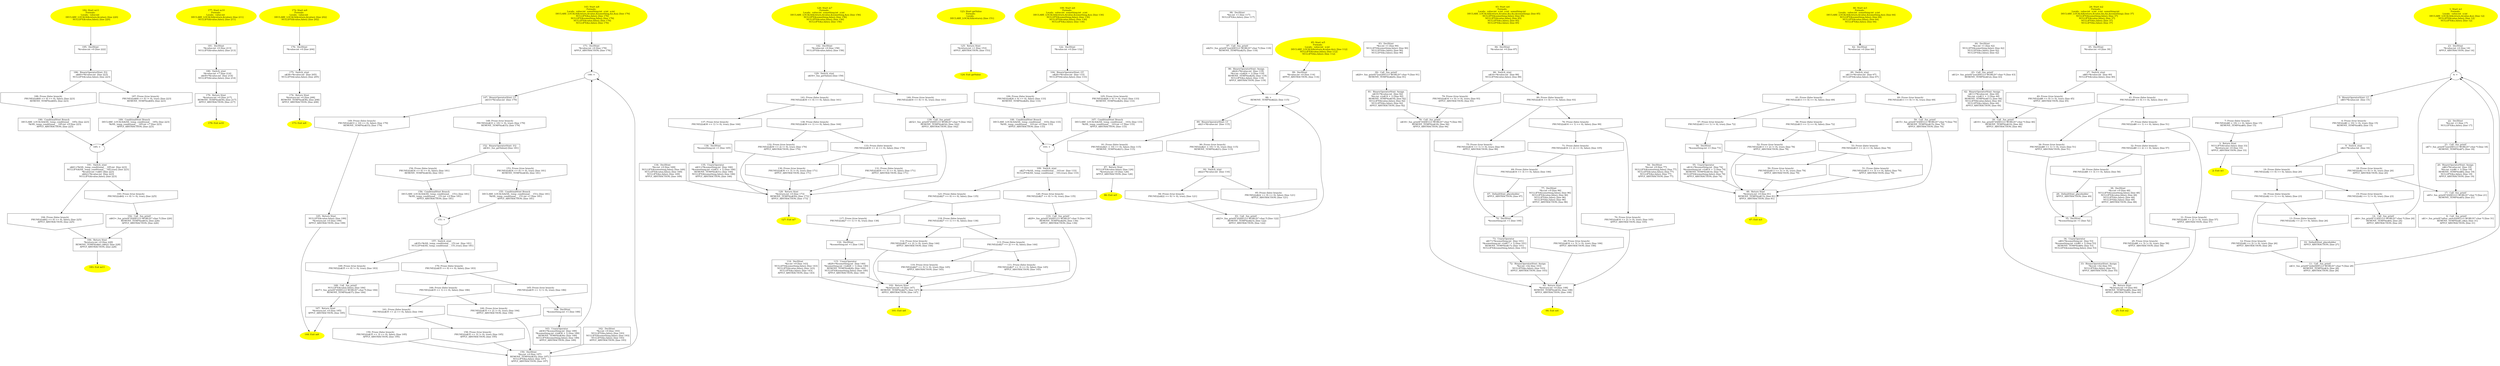 digraph iCFG {
195 [label="195:  DeclStmt \n   *&value:int =0 [line 222]\n " shape="box"]
	

	 195 -> 186 ;
194 [label="194: Prune (false branch) \n   PRUNE(((n$42 == 0) == 0), false); [line 225]\n  APPLY_ABSTRACTION; [line 225]\n " shape="invhouse"]
	

	 194 -> 184 ;
193 [label="193: Prune (true branch) \n   PRUNE(((n$42 == 0) != 0), true); [line 225]\n " shape="invhouse"]
	

	 193 -> 192 ;
192 [label="192:  Call _fun_printf \n   n$43=_fun_printf(\"(0)HELLO WORLD!\":char *) [line 226]\n  REMOVE_TEMPS(n$43); [line 226]\n  APPLY_ABSTRACTION; [line 226]\n " shape="box"]
	

	 192 -> 184 ;
191 [label="191:  Switch_stmt \n   n$41=*&SIL_temp_conditional___185:int  [line 223]\n  NULLIFY(&SIL_temp_conditional___185,true); [line 223]\n  *&value:int =n$41 [line 223]\n  n$42=*&value:int  [line 223]\n  NULLIFY(&value,false); [line 223]\n " shape="box"]
	

	 191 -> 193 ;
	 191 -> 194 ;
190 [label="190:  ConditinalStmt Branch \n   DECLARE_LOCALS(&SIL_temp_conditional___185); [line 223]\n  *&SIL_temp_conditional___185:int =9 [line 223]\n  APPLY_ABSTRACTION; [line 223]\n " shape="box"]
	

	 190 -> 185 ;
189 [label="189:  ConditinalStmt Branch \n   DECLARE_LOCALS(&SIL_temp_conditional___185); [line 223]\n  *&SIL_temp_conditional___185:int =7 [line 223]\n  APPLY_ABSTRACTION; [line 223]\n " shape="box"]
	

	 189 -> 185 ;
188 [label="188: Prune (false branch) \n   PRUNE(((n$40 == 0) == 0), false); [line 223]\n  REMOVE_TEMPS(n$40); [line 223]\n " shape="invhouse"]
	

	 188 -> 190 ;
187 [label="187: Prune (true branch) \n   PRUNE(((n$40 == 0) != 0), true); [line 223]\n  REMOVE_TEMPS(n$40); [line 223]\n " shape="invhouse"]
	

	 187 -> 189 ;
186 [label="186:  BinaryOperatorStmt: EQ \n   n$40=*&value:int  [line 223]\n  NULLIFY(&value,false); [line 223]\n " shape="box"]
	

	 186 -> 187 ;
	 186 -> 188 ;
185 [label="185: + \n  " ]
	

	 185 -> 191 ;
184 [label="184:  Return Stmt \n   *&return:int =0 [line 228]\n  REMOVE_TEMPS(n$41,n$42); [line 228]\n  APPLY_ABSTRACTION; [line 228]\n " shape="box"]
	

	 184 -> 183 ;
183 [label="183: Exit m11 \n  " color=yellow style=filled]
	

182 [label="182: Start m11\nFormals: \nLocals:  value:int  \n   DECLARE_LOCALS(&return,&value); [line 220]\n  NULLIFY(&value,false); [line 220]\n " color=yellow style=filled]
	

	 182 -> 195 ;
181 [label="181:  DeclStmt \n   *&value:int =0 [line 213]\n  NULLIFY(&value,false); [line 213]\n " shape="box"]
	

	 181 -> 180 ;
180 [label="180:  Switch_stmt \n   *&value:int =7 [line 214]\n  n$39=*&value:int  [line 214]\n  NULLIFY(&value,false); [line 214]\n " shape="box"]
	

	 180 -> 179 ;
179 [label="179:  Return Stmt \n   *&return:int =0 [line 217]\n  REMOVE_TEMPS(n$39); [line 217]\n  APPLY_ABSTRACTION; [line 217]\n " shape="box"]
	

	 179 -> 178 ;
178 [label="178: Exit m10 \n  " color=yellow style=filled]
	

177 [label="177: Start m10\nFormals: \nLocals:  value:int  \n   DECLARE_LOCALS(&return,&value); [line 211]\n  NULLIFY(&value,false); [line 211]\n " color=yellow style=filled]
	

	 177 -> 181 ;
176 [label="176:  DeclStmt \n   *&value:int =0 [line 204]\n " shape="box"]
	

	 176 -> 175 ;
175 [label="175:  Switch_stmt \n   n$38=*&value:int  [line 205]\n  NULLIFY(&value,false); [line 205]\n " shape="box"]
	

	 175 -> 174 ;
174 [label="174:  Return Stmt \n   *&return:int =0 [line 208]\n  REMOVE_TEMPS(n$38); [line 208]\n  APPLY_ABSTRACTION; [line 208]\n " shape="box"]
	

	 174 -> 173 ;
173 [label="173: Exit m9 \n  " color=yellow style=filled]
	

172 [label="172: Start m9\nFormals: \nLocals:  value:int  \n   DECLARE_LOCALS(&return,&value); [line 202]\n  NULLIFY(&value,false); [line 202]\n " color=yellow style=filled]
	

	 172 -> 176 ;
171 [label="171:  DeclStmt \n   *&value:int =0 [line 178]\n  APPLY_ABSTRACTION; [line 178]\n " shape="box"]
	

	 171 -> 146 ;
170 [label="170: Prune (false branch) \n   PRUNE(((n$35 == 0) == 0), false); [line 183]\n " shape="invhouse"]
	

	 170 -> 165 ;
	 170 -> 166 ;
169 [label="169: Prune (true branch) \n   PRUNE(((n$35 == 0) != 0), true); [line 183]\n " shape="invhouse"]
	

	 169 -> 168 ;
168 [label="168:  Call _fun_printf \n   NULLIFY(&value,false); [line 184]\n  n$37=_fun_printf(\"(0)HELLO WORLD!\":char *) [line 184]\n  REMOVE_TEMPS(n$37); [line 184]\n " shape="box"]
	

	 168 -> 167 ;
167 [label="167:  Return Stmt \n   *&return:int =0 [line 185]\n  APPLY_ABSTRACTION; [line 185]\n " shape="box"]
	

	 167 -> 144 ;
166 [label="166: Prune (false branch) \n   PRUNE(((n$35 == 1) == 0), false); [line 186]\n " shape="invhouse"]
	

	 166 -> 160 ;
	 166 -> 161 ;
165 [label="165: Prune (true branch) \n   PRUNE(((n$35 == 1) != 0), true); [line 186]\n " shape="invhouse"]
	

	 165 -> 164 ;
164 [label="164:  DeclStmt \n   *&something:int =1 [line 188]\n " shape="box"]
	

	 164 -> 163 ;
163 [label="163:  UnaryOperator \n   n$36=*&something:int  [line 189]\n  *&something:int =(n$36 + 1) [line 189]\n  REMOVE_TEMPS(n$36); [line 189]\n  NULLIFY(&something,false); [line 189]\n  APPLY_ABSTRACTION; [line 189]\n " shape="box"]
	

	 163 -> 146 ;
162 [label="162:  DeclStmt \n   *&z:int =9 [line 193]\n  NULLIFY(&a,false); [line 193]\n  NULLIFY(&something,false); [line 193]\n  NULLIFY(&z,false); [line 193]\n  APPLY_ABSTRACTION; [line 193]\n " shape="box"]
	

	 162 -> 150 ;
161 [label="161: Prune (false branch) \n   PRUNE(((n$35 == 2) == 0), false); [line 194]\n " shape="invhouse"]
	

	 161 -> 158 ;
	 161 -> 159 ;
160 [label="160: Prune (true branch) \n   PRUNE(((n$35 == 2) != 0), true); [line 194]\n  APPLY_ABSTRACTION; [line 194]\n " shape="invhouse"]
	

	 160 -> 150 ;
159 [label="159: Prune (false branch) \n   PRUNE(((n$35 == 3) == 0), false); [line 195]\n  APPLY_ABSTRACTION; [line 195]\n " shape="invhouse"]
	

	 159 -> 150 ;
158 [label="158: Prune (true branch) \n   PRUNE(((n$35 == 3) != 0), true); [line 195]\n  APPLY_ABSTRACTION; [line 195]\n " shape="invhouse"]
	

	 158 -> 150 ;
157 [label="157:  Switch_stmt \n   n$35=*&SIL_temp_conditional___151:int  [line 181]\n  NULLIFY(&SIL_temp_conditional___151,true); [line 181]\n " shape="box"]
	

	 157 -> 169 ;
	 157 -> 170 ;
156 [label="156:  ConditinalStmt Branch \n   DECLARE_LOCALS(&SIL_temp_conditional___151); [line 181]\n  *&SIL_temp_conditional___151:int =2 [line 181]\n  APPLY_ABSTRACTION; [line 181]\n " shape="box"]
	

	 156 -> 151 ;
155 [label="155:  ConditinalStmt Branch \n   DECLARE_LOCALS(&SIL_temp_conditional___151); [line 181]\n  *&SIL_temp_conditional___151:int =1 [line 181]\n  APPLY_ABSTRACTION; [line 181]\n " shape="box"]
	

	 155 -> 151 ;
154 [label="154: Prune (false branch) \n   PRUNE(((n$34 == 0) == 0), false); [line 181]\n  REMOVE_TEMPS(n$34); [line 181]\n " shape="invhouse"]
	

	 154 -> 156 ;
153 [label="153: Prune (true branch) \n   PRUNE(((n$34 == 0) != 0), true); [line 181]\n  REMOVE_TEMPS(n$34); [line 181]\n " shape="invhouse"]
	

	 153 -> 155 ;
152 [label="152:  BinaryOperatorStmt: EQ \n   n$34=_fun_getValue() [line 181]\n " shape="box"]
	

	 152 -> 153 ;
	 152 -> 154 ;
151 [label="151: + \n  " ]
	

	 151 -> 157 ;
150 [label="150:  DeclStmt \n   *&a:int =0 [line 197]\n  REMOVE_TEMPS(n$35); [line 197]\n  NULLIFY(&a,false); [line 197]\n  APPLY_ABSTRACTION; [line 197]\n " shape="box"]
	

	 150 -> 146 ;
149 [label="149: Prune (false branch) \n   PRUNE(((n$33 < 10) == 0), false); [line 179]\n  REMOVE_TEMPS(n$33); [line 179]\n " shape="invhouse"]
	

	 149 -> 145 ;
148 [label="148: Prune (true branch) \n   PRUNE(((n$33 < 10) != 0), true); [line 179]\n  REMOVE_TEMPS(n$33); [line 179]\n " shape="invhouse"]
	

	 148 -> 152 ;
147 [label="147:  BinaryOperatorStmt: LT \n   n$33=*&value:int  [line 179]\n " shape="box"]
	

	 147 -> 148 ;
	 147 -> 149 ;
146 [label="146: + \n  " ]
	

	 146 -> 147 ;
145 [label="145:  Return Stmt \n   NULLIFY(&value,false); [line 199]\n  *&return:int =0 [line 199]\n  APPLY_ABSTRACTION; [line 199]\n " shape="box"]
	

	 145 -> 144 ;
144 [label="144: Exit m8 \n  " color=yellow style=filled]
	

143 [label="143: Start m8\nFormals: \nLocals:  value:int  something:int  z:int  a:int  \n   DECLARE_LOCALS(&return,&value,&something,&z,&a); [line 176]\n  NULLIFY(&a,false); [line 176]\n  NULLIFY(&something,false); [line 176]\n  NULLIFY(&value,false); [line 176]\n  NULLIFY(&z,false); [line 176]\n " color=yellow style=filled]
	

	 143 -> 171 ;
142 [label="142:  DeclStmt \n   *&value:int =0 [line 158]\n  NULLIFY(&value,false); [line 158]\n " shape="box"]
	

	 142 -> 129 ;
141 [label="141: Prune (false branch) \n   PRUNE(((n$30 == 0) == 0), false); [line 161]\n " shape="invhouse"]
	

	 141 -> 137 ;
	 141 -> 138 ;
140 [label="140: Prune (true branch) \n   PRUNE(((n$30 == 0) != 0), true); [line 161]\n " shape="invhouse"]
	

	 140 -> 139 ;
139 [label="139:  Call _fun_printf \n   n$32=_fun_printf(\"(0)HELLO WORLD!\":char *) [line 162]\n  REMOVE_TEMPS(n$32); [line 162]\n  APPLY_ABSTRACTION; [line 162]\n " shape="box"]
	

	 139 -> 128 ;
138 [label="138: Prune (false branch) \n   PRUNE(((n$30 == 1) == 0), false); [line 164]\n " shape="invhouse"]
	

	 138 -> 132 ;
	 138 -> 133 ;
137 [label="137: Prune (true branch) \n   PRUNE(((n$30 == 1) != 0), true); [line 164]\n " shape="invhouse"]
	

	 137 -> 136 ;
136 [label="136:  DeclStmt \n   *&something:int =1 [line 165]\n " shape="box"]
	

	 136 -> 135 ;
135 [label="135:  UnaryOperator \n   n$31=*&something:int  [line 166]\n  *&something:int =(n$31 + 1) [line 166]\n  REMOVE_TEMPS(n$31); [line 166]\n  NULLIFY(&something,false); [line 166]\n  APPLY_ABSTRACTION; [line 166]\n " shape="box"]
	

	 135 -> 128 ;
134 [label="134:  DeclStmt \n   *&z:int =9 [line 169]\n  NULLIFY(&something,false); [line 169]\n  NULLIFY(&value,false); [line 169]\n  NULLIFY(&z,false); [line 169]\n  APPLY_ABSTRACTION; [line 169]\n " shape="box"]
	

	 134 -> 128 ;
133 [label="133: Prune (false branch) \n   PRUNE(((n$30 == 2) == 0), false); [line 170]\n " shape="invhouse"]
	

	 133 -> 130 ;
	 133 -> 131 ;
132 [label="132: Prune (true branch) \n   PRUNE(((n$30 == 2) != 0), true); [line 170]\n  APPLY_ABSTRACTION; [line 170]\n " shape="invhouse"]
	

	 132 -> 128 ;
131 [label="131: Prune (false branch) \n   PRUNE(((n$30 == 3) == 0), false); [line 171]\n  APPLY_ABSTRACTION; [line 171]\n " shape="invhouse"]
	

	 131 -> 128 ;
130 [label="130: Prune (true branch) \n   PRUNE(((n$30 == 3) != 0), true); [line 171]\n  APPLY_ABSTRACTION; [line 171]\n " shape="invhouse"]
	

	 130 -> 128 ;
129 [label="129:  Switch_stmt \n   n$30=_fun_getValue() [line 159]\n " shape="box"]
	

	 129 -> 140 ;
	 129 -> 141 ;
128 [label="128:  Return Stmt \n   *&return:int =0 [line 173]\n  REMOVE_TEMPS(n$30); [line 173]\n  APPLY_ABSTRACTION; [line 173]\n " shape="box"]
	

	 128 -> 127 ;
127 [label="127: Exit m7 \n  " color=yellow style=filled]
	

126 [label="126: Start m7\nFormals: \nLocals:  value:int  something:int  z:int  \n   DECLARE_LOCALS(&return,&value,&something,&z); [line 156]\n  NULLIFY(&something,false); [line 156]\n  NULLIFY(&value,false); [line 156]\n  NULLIFY(&z,false); [line 156]\n " color=yellow style=filled]
	

	 126 -> 142 ;
125 [label="125:  Return Stmt \n   *&return:int =1 [line 153]\n  APPLY_ABSTRACTION; [line 153]\n " shape="box"]
	

	 125 -> 124 ;
124 [label="124: Exit getValue \n  " color=yellow style=filled]
	

123 [label="123: Start getValue\nFormals: \nLocals:  \n   DECLARE_LOCALS(&return); [line 151]\n " color=yellow style=filled]
	

	 123 -> 125 ;
122 [label="122:  DeclStmt \n   *&value:int =0 [line 132]\n " shape="box"]
	

	 122 -> 104 ;
121 [label="121: Prune (false branch) \n   PRUNE(((n$27 == 0) == 0), false); [line 135]\n " shape="invhouse"]
	

	 121 -> 117 ;
	 121 -> 118 ;
120 [label="120: Prune (true branch) \n   PRUNE(((n$27 == 0) != 0), true); [line 135]\n " shape="invhouse"]
	

	 120 -> 119 ;
119 [label="119:  Call _fun_printf \n   n$29=_fun_printf(\"(0)HELLO WORLD!\":char *) [line 136]\n  REMOVE_TEMPS(n$29); [line 136]\n  APPLY_ABSTRACTION; [line 136]\n " shape="box"]
	

	 119 -> 102 ;
118 [label="118: Prune (false branch) \n   PRUNE(((n$27 == 1) == 0), false); [line 138]\n " shape="invhouse"]
	

	 118 -> 112 ;
	 118 -> 113 ;
117 [label="117: Prune (true branch) \n   PRUNE(((n$27 == 1) != 0), true); [line 138]\n " shape="invhouse"]
	

	 117 -> 116 ;
116 [label="116:  DeclStmt \n   *&something:int =1 [line 139]\n " shape="box"]
	

	 116 -> 115 ;
115 [label="115:  UnaryOperator \n   n$28=*&something:int  [line 140]\n  *&something:int =(n$28 + 1) [line 140]\n  REMOVE_TEMPS(n$28); [line 140]\n  NULLIFY(&something,false); [line 140]\n  APPLY_ABSTRACTION; [line 140]\n " shape="box"]
	

	 115 -> 102 ;
114 [label="114:  DeclStmt \n   *&z:int =9 [line 143]\n  NULLIFY(&something,false); [line 143]\n  NULLIFY(&value,false); [line 143]\n  NULLIFY(&z,false); [line 143]\n  APPLY_ABSTRACTION; [line 143]\n " shape="box"]
	

	 114 -> 102 ;
113 [label="113: Prune (false branch) \n   PRUNE(((n$27 == 2) == 0), false); [line 144]\n " shape="invhouse"]
	

	 113 -> 110 ;
	 113 -> 111 ;
112 [label="112: Prune (true branch) \n   PRUNE(((n$27 == 2) != 0), true); [line 144]\n  APPLY_ABSTRACTION; [line 144]\n " shape="invhouse"]
	

	 112 -> 102 ;
111 [label="111: Prune (false branch) \n   PRUNE(((n$27 == 3) == 0), false); [line 145]\n  APPLY_ABSTRACTION; [line 145]\n " shape="invhouse"]
	

	 111 -> 102 ;
110 [label="110: Prune (true branch) \n   PRUNE(((n$27 == 3) != 0), true); [line 145]\n  APPLY_ABSTRACTION; [line 145]\n " shape="invhouse"]
	

	 110 -> 102 ;
109 [label="109:  Switch_stmt \n   n$27=*&SIL_temp_conditional___103:int  [line 133]\n  NULLIFY(&SIL_temp_conditional___103,true); [line 133]\n " shape="box"]
	

	 109 -> 120 ;
	 109 -> 121 ;
108 [label="108:  ConditinalStmt Branch \n   DECLARE_LOCALS(&SIL_temp_conditional___103); [line 133]\n  *&SIL_temp_conditional___103:int =0 [line 133]\n  APPLY_ABSTRACTION; [line 133]\n " shape="box"]
	

	 108 -> 103 ;
107 [label="107:  ConditinalStmt Branch \n   DECLARE_LOCALS(&SIL_temp_conditional___103); [line 133]\n  *&SIL_temp_conditional___103:int =1 [line 133]\n  APPLY_ABSTRACTION; [line 133]\n " shape="box"]
	

	 107 -> 103 ;
106 [label="106: Prune (false branch) \n   PRUNE(((n$26 > 0) == 0), false); [line 133]\n  REMOVE_TEMPS(n$26); [line 133]\n " shape="invhouse"]
	

	 106 -> 108 ;
105 [label="105: Prune (true branch) \n   PRUNE(((n$26 > 0) != 0), true); [line 133]\n  REMOVE_TEMPS(n$26); [line 133]\n " shape="invhouse"]
	

	 105 -> 107 ;
104 [label="104:  BinaryOperatorStmt: GT \n   n$26=*&value:int  [line 133]\n  NULLIFY(&value,false); [line 133]\n " shape="box"]
	

	 104 -> 105 ;
	 104 -> 106 ;
103 [label="103: + \n  " ]
	

	 103 -> 109 ;
102 [label="102:  Return Stmt \n   *&return:int =0 [line 147]\n  REMOVE_TEMPS(n$27); [line 147]\n  APPLY_ABSTRACTION; [line 147]\n " shape="box"]
	

	 102 -> 101 ;
101 [label="101: Exit m6 \n  " color=yellow style=filled]
	

100 [label="100: Start m6\nFormals: \nLocals:  value:int  something:int  z:int  \n   DECLARE_LOCALS(&return,&value,&something,&z); [line 130]\n  NULLIFY(&something,false); [line 130]\n  NULLIFY(&value,false); [line 130]\n  NULLIFY(&z,false); [line 130]\n " color=yellow style=filled]
	

	 100 -> 122 ;
99 [label="99:  DeclStmt \n   *&value:int =0 [line 114]\n  APPLY_ABSTRACTION; [line 114]\n " shape="box"]
	

	 99 -> 88 ;
98 [label="98:  DeclStmt \n   *&x:int =1 [line 117]\n  NULLIFY(&x,false); [line 117]\n " shape="box"]
	

	 98 -> 97 ;
97 [label="97:  Call _fun_printf \n   n$25=_fun_printf(\"(out)HELLO WORLD!\":char *) [line 118]\n  REMOVE_TEMPS(n$25); [line 118]\n " shape="box"]
	

	 97 -> 96 ;
96 [label="96:  BinaryOperatorStmt: Assign \n   n$24=*&value:int  [line 119]\n  *&x:int =(n$24 + 1) [line 119]\n  REMOVE_TEMPS(n$24); [line 119]\n  NULLIFY(&x,false); [line 119]\n  APPLY_ABSTRACTION; [line 119]\n " shape="box"]
	

	 96 -> 88 ;
95 [label="95: Prune (false branch) \n   PRUNE(((n$22 == 0) == 0), false); [line 121]\n  APPLY_ABSTRACTION; [line 121]\n " shape="invhouse"]
	

	 95 -> 88 ;
94 [label="94: Prune (true branch) \n   PRUNE(((n$22 == 0) != 0), true); [line 121]\n " shape="invhouse"]
	

	 94 -> 93 ;
93 [label="93:  Call _fun_printf \n   n$23=_fun_printf(\"(0)HELLO WORLD!\":char *) [line 122]\n  REMOVE_TEMPS(n$23); [line 122]\n  APPLY_ABSTRACTION; [line 122]\n " shape="box"]
	

	 93 -> 88 ;
92 [label="92:  Switch_stmt \n   n$22=*&value:int  [line 116]\n " shape="box"]
	

	 92 -> 94 ;
	 92 -> 95 ;
91 [label="91: Prune (false branch) \n   PRUNE(((n$21 < 10) == 0), false); [line 115]\n  REMOVE_TEMPS(n$21); [line 115]\n " shape="invhouse"]
	

	 91 -> 87 ;
90 [label="90: Prune (true branch) \n   PRUNE(((n$21 < 10) != 0), true); [line 115]\n  REMOVE_TEMPS(n$21); [line 115]\n " shape="invhouse"]
	

	 90 -> 92 ;
89 [label="89:  BinaryOperatorStmt: LT \n   n$21=*&value:int  [line 115]\n " shape="box"]
	

	 89 -> 90 ;
	 89 -> 91 ;
88 [label="88: + \n   REMOVE_TEMPS(n$22); [line 115]\n " ]
	

	 88 -> 89 ;
87 [label="87:  Return Stmt \n   NULLIFY(&value,false); [line 126]\n  *&return:int =0 [line 126]\n  APPLY_ABSTRACTION; [line 126]\n " shape="box"]
	

	 87 -> 86 ;
86 [label="86: Exit m5 \n  " color=yellow style=filled]
	

85 [label="85: Start m5\nFormals: \nLocals:  value:int  x:int  \n   DECLARE_LOCALS(&return,&value,&x); [line 112]\n  NULLIFY(&value,false); [line 112]\n  NULLIFY(&x,false); [line 112]\n " color=yellow style=filled]
	

	 85 -> 99 ;
84 [label="84:  DeclStmt \n   *&value:int =0 [line 87]\n " shape="box"]
	

	 84 -> 66 ;
83 [label="83:  DeclStmt \n   *&x:int =1 [line 90]\n  NULLIFY(&something,false); [line 90]\n  NULLIFY(&x,false); [line 90]\n  NULLIFY(&z,false); [line 90]\n " shape="box"]
	

	 83 -> 82 ;
82 [label="82:  Call _fun_printf \n   n$20=_fun_printf(\"(out)HELLO WORLD!\":char *) [line 91]\n  REMOVE_TEMPS(n$20); [line 91]\n " shape="box"]
	

	 82 -> 81 ;
81 [label="81:  BinaryOperatorStmt: Assign \n   n$19=*&value:int  [line 92]\n  *&x:int =(n$19 + 1) [line 92]\n  REMOVE_TEMPS(n$19); [line 92]\n  NULLIFY(&value,false); [line 92]\n  NULLIFY(&x,false); [line 92]\n  APPLY_ABSTRACTION; [line 92]\n " shape="box"]
	

	 81 -> 78 ;
80 [label="80: Prune (false branch) \n   PRUNE(((n$16 == 0) == 0), false); [line 93]\n " shape="invhouse"]
	

	 80 -> 75 ;
	 80 -> 76 ;
79 [label="79: Prune (true branch) \n   PRUNE(((n$16 == 0) != 0), true); [line 93]\n  APPLY_ABSTRACTION; [line 93]\n " shape="invhouse"]
	

	 79 -> 78 ;
78 [label="78:  Call _fun_printf \n   n$18=_fun_printf(\"(0)HELLO WORLD!\":char *) [line 94]\n  REMOVE_TEMPS(n$18); [line 94]\n  APPLY_ABSTRACTION; [line 94]\n " shape="box"]
	

	 78 -> 65 ;
77 [label="77:  DeclStmt \n   *&z:int =9 [line 96]\n  NULLIFY(&something,false); [line 96]\n  NULLIFY(&value,false); [line 96]\n  NULLIFY(&x,false); [line 96]\n  NULLIFY(&z,false); [line 96]\n  APPLY_ABSTRACTION; [line 96]\n " shape="box"]
	

	 77 -> 74 ;
76 [label="76: Prune (false branch) \n   PRUNE(((n$16 == 1) == 0), false); [line 99]\n " shape="invhouse"]
	

	 76 -> 70 ;
	 76 -> 71 ;
75 [label="75: Prune (true branch) \n   PRUNE(((n$16 == 1) != 0), true); [line 99]\n  APPLY_ABSTRACTION; [line 99]\n " shape="invhouse"]
	

	 75 -> 74 ;
74 [label="74:  DeclStmt \n   *&something:int =1 [line 100]\n " shape="box"]
	

	 74 -> 73 ;
73 [label="73:  UnaryOperator \n   n$17=*&something:int  [line 101]\n  *&something:int =(n$17 + 1) [line 101]\n  REMOVE_TEMPS(n$17); [line 101]\n  NULLIFY(&something,false); [line 101]\n " shape="box"]
	

	 73 -> 72 ;
72 [label="72:  BinaryOperatorStmt: Assign \n   *&z:int =42 [line 103]\n  NULLIFY(&z,false); [line 103]\n  APPLY_ABSTRACTION; [line 103]\n " shape="box"]
	

	 72 -> 65 ;
71 [label="71: Prune (false branch) \n   PRUNE(((n$16 == 2) == 0), false); [line 105]\n " shape="invhouse"]
	

	 71 -> 68 ;
	 71 -> 69 ;
70 [label="70: Prune (true branch) \n   PRUNE(((n$16 == 2) != 0), true); [line 105]\n  APPLY_ABSTRACTION; [line 105]\n " shape="invhouse"]
	

	 70 -> 65 ;
69 [label="69: Prune (false branch) \n   PRUNE(((n$16 == 3) == 0), false); [line 106]\n " shape="invhouse"]
	

	 69 -> 67 ;
68 [label="68: Prune (true branch) \n   PRUNE(((n$16 == 3) != 0), true); [line 106]\n  APPLY_ABSTRACTION; [line 106]\n " shape="invhouse"]
	

	 68 -> 65 ;
67 [label="67:  DefaultStmt_placeholder \n   APPLY_ABSTRACTION; [line 97]\n " shape="box"]
	

	 67 -> 74 ;
66 [label="66:  Switch_stmt \n   n$16=*&value:int  [line 88]\n  NULLIFY(&value,false); [line 88]\n " shape="box"]
	

	 66 -> 79 ;
	 66 -> 80 ;
65 [label="65:  Return Stmt \n   *&return:int =0 [line 108]\n  REMOVE_TEMPS(n$16); [line 108]\n  APPLY_ABSTRACTION; [line 108]\n " shape="box"]
	

	 65 -> 64 ;
64 [label="64: Exit m4 \n  " color=yellow style=filled]
	

63 [label="63: Start m4\nFormals: \nLocals:  value:int  x:int  z:int  something:int  \n   DECLARE_LOCALS(&return,&value,&x,&z,&something); [line 85]\n  NULLIFY(&something,false); [line 85]\n  NULLIFY(&value,false); [line 85]\n  NULLIFY(&x,false); [line 85]\n  NULLIFY(&z,false); [line 85]\n " color=yellow style=filled]
	

	 63 -> 84 ;
62 [label="62:  DeclStmt \n   *&value:int =0 [line 66]\n " shape="box"]
	

	 62 -> 49 ;
61 [label="61: Prune (false branch) \n   PRUNE(((n$13 == 0) == 0), false); [line 69]\n " shape="invhouse"]
	

	 61 -> 57 ;
	 61 -> 58 ;
60 [label="60: Prune (true branch) \n   PRUNE(((n$13 == 0) != 0), true); [line 69]\n " shape="invhouse"]
	

	 60 -> 59 ;
59 [label="59:  Call _fun_printf \n   n$15=_fun_printf(\"(0)HELLO WORLD!\":char *) [line 70]\n  REMOVE_TEMPS(n$15); [line 70]\n  APPLY_ABSTRACTION; [line 70]\n " shape="box"]
	

	 59 -> 48 ;
58 [label="58: Prune (false branch) \n   PRUNE(((n$13 == 1) == 0), false); [line 72]\n " shape="invhouse"]
	

	 58 -> 52 ;
	 58 -> 53 ;
57 [label="57: Prune (true branch) \n   PRUNE(((n$13 == 1) != 0), true); [line 72]\n " shape="invhouse"]
	

	 57 -> 56 ;
56 [label="56:  DeclStmt \n   *&something:int =1 [line 73]\n " shape="box"]
	

	 56 -> 55 ;
55 [label="55:  UnaryOperator \n   n$14=*&something:int  [line 74]\n  *&something:int =(n$14 + 1) [line 74]\n  REMOVE_TEMPS(n$14); [line 74]\n  NULLIFY(&something,false); [line 74]\n  APPLY_ABSTRACTION; [line 74]\n " shape="box"]
	

	 55 -> 48 ;
54 [label="54:  DeclStmt \n   *&z:int =9 [line 77]\n  NULLIFY(&something,false); [line 77]\n  NULLIFY(&value,false); [line 77]\n  NULLIFY(&z,false); [line 77]\n  APPLY_ABSTRACTION; [line 77]\n " shape="box"]
	

	 54 -> 48 ;
53 [label="53: Prune (false branch) \n   PRUNE(((n$13 == 2) == 0), false); [line 78]\n " shape="invhouse"]
	

	 53 -> 50 ;
	 53 -> 51 ;
52 [label="52: Prune (true branch) \n   PRUNE(((n$13 == 2) != 0), true); [line 78]\n  APPLY_ABSTRACTION; [line 78]\n " shape="invhouse"]
	

	 52 -> 48 ;
51 [label="51: Prune (false branch) \n   PRUNE(((n$13 == 3) == 0), false); [line 79]\n  APPLY_ABSTRACTION; [line 79]\n " shape="invhouse"]
	

	 51 -> 48 ;
50 [label="50: Prune (true branch) \n   PRUNE(((n$13 == 3) != 0), true); [line 79]\n  APPLY_ABSTRACTION; [line 79]\n " shape="invhouse"]
	

	 50 -> 48 ;
49 [label="49:  Switch_stmt \n   n$13=*&value:int  [line 67]\n  NULLIFY(&value,false); [line 67]\n " shape="box"]
	

	 49 -> 60 ;
	 49 -> 61 ;
48 [label="48:  Return Stmt \n   *&return:int =0 [line 81]\n  REMOVE_TEMPS(n$13); [line 81]\n  APPLY_ABSTRACTION; [line 81]\n " shape="box"]
	

	 48 -> 47 ;
47 [label="47: Exit m3 \n  " color=yellow style=filled]
	

46 [label="46: Start m3\nFormals: \nLocals:  value:int  something:int  z:int  \n   DECLARE_LOCALS(&return,&value,&something,&z); [line 64]\n  NULLIFY(&something,false); [line 64]\n  NULLIFY(&value,false); [line 64]\n  NULLIFY(&z,false); [line 64]\n " color=yellow style=filled]
	

	 46 -> 62 ;
45 [label="45:  DeclStmt \n   *&value:int =0 [line 39]\n " shape="box"]
	

	 45 -> 27 ;
44 [label="44:  DeclStmt \n   *&x:int =1 [line 42]\n  NULLIFY(&something,false); [line 42]\n  NULLIFY(&x,false); [line 42]\n  NULLIFY(&z,false); [line 42]\n " shape="box"]
	

	 44 -> 43 ;
43 [label="43:  Call _fun_printf \n   n$12=_fun_printf(\"(out)HELLO WORLD!\":char *) [line 43]\n  REMOVE_TEMPS(n$12); [line 43]\n " shape="box"]
	

	 43 -> 42 ;
42 [label="42:  BinaryOperatorStmt: Assign \n   n$11=*&value:int  [line 44]\n  *&x:int =(n$11 + 1) [line 44]\n  REMOVE_TEMPS(n$11); [line 44]\n  NULLIFY(&value,false); [line 44]\n  NULLIFY(&x,false); [line 44]\n  APPLY_ABSTRACTION; [line 44]\n " shape="box"]
	

	 42 -> 39 ;
41 [label="41: Prune (false branch) \n   PRUNE(((n$8 == 0) == 0), false); [line 45]\n " shape="invhouse"]
	

	 41 -> 36 ;
	 41 -> 37 ;
40 [label="40: Prune (true branch) \n   PRUNE(((n$8 == 0) != 0), true); [line 45]\n  APPLY_ABSTRACTION; [line 45]\n " shape="invhouse"]
	

	 40 -> 39 ;
39 [label="39:  Call _fun_printf \n   n$10=_fun_printf(\"(0)HELLO WORLD!\":char *) [line 46]\n  REMOVE_TEMPS(n$10); [line 46]\n  APPLY_ABSTRACTION; [line 46]\n " shape="box"]
	

	 39 -> 26 ;
38 [label="38:  DeclStmt \n   *&z:int =9 [line 48]\n  NULLIFY(&something,false); [line 48]\n  NULLIFY(&value,false); [line 48]\n  NULLIFY(&x,false); [line 48]\n  NULLIFY(&z,false); [line 48]\n  APPLY_ABSTRACTION; [line 48]\n " shape="box"]
	

	 38 -> 35 ;
37 [label="37: Prune (false branch) \n   PRUNE(((n$8 == 1) == 0), false); [line 51]\n " shape="invhouse"]
	

	 37 -> 31 ;
	 37 -> 32 ;
36 [label="36: Prune (true branch) \n   PRUNE(((n$8 == 1) != 0), true); [line 51]\n  APPLY_ABSTRACTION; [line 51]\n " shape="invhouse"]
	

	 36 -> 35 ;
35 [label="35:  DeclStmt \n   *&something:int =1 [line 52]\n " shape="box"]
	

	 35 -> 34 ;
34 [label="34:  UnaryOperator \n   n$9=*&something:int  [line 53]\n  *&something:int =(n$9 + 1) [line 53]\n  REMOVE_TEMPS(n$9); [line 53]\n  NULLIFY(&something,false); [line 53]\n " shape="box"]
	

	 34 -> 33 ;
33 [label="33:  BinaryOperatorStmt: Assign \n   *&z:int =42 [line 55]\n  NULLIFY(&z,false); [line 55]\n  APPLY_ABSTRACTION; [line 55]\n " shape="box"]
	

	 33 -> 26 ;
32 [label="32: Prune (false branch) \n   PRUNE(((n$8 == 2) == 0), false); [line 57]\n " shape="invhouse"]
	

	 32 -> 29 ;
	 32 -> 30 ;
31 [label="31: Prune (true branch) \n   PRUNE(((n$8 == 2) != 0), true); [line 57]\n  APPLY_ABSTRACTION; [line 57]\n " shape="invhouse"]
	

	 31 -> 26 ;
30 [label="30: Prune (false branch) \n   PRUNE(((n$8 == 3) == 0), false); [line 58]\n " shape="invhouse"]
	

	 30 -> 28 ;
29 [label="29: Prune (true branch) \n   PRUNE(((n$8 == 3) != 0), true); [line 58]\n  APPLY_ABSTRACTION; [line 58]\n " shape="invhouse"]
	

	 29 -> 26 ;
28 [label="28:  DefaultStmt_placeholder \n   APPLY_ABSTRACTION; [line 49]\n " shape="box"]
	

	 28 -> 35 ;
27 [label="27:  Switch_stmt \n   n$8=*&value:int  [line 40]\n  NULLIFY(&value,false); [line 40]\n " shape="box"]
	

	 27 -> 40 ;
	 27 -> 41 ;
26 [label="26:  Return Stmt \n   *&return:int =0 [line 60]\n  REMOVE_TEMPS(n$8); [line 60]\n  APPLY_ABSTRACTION; [line 60]\n " shape="box"]
	

	 26 -> 25 ;
25 [label="25: Exit m2 \n  " color=yellow style=filled]
	

24 [label="24: Start m2\nFormals: \nLocals:  value:int  x:int  z:int  something:int  \n   DECLARE_LOCALS(&return,&value,&x,&z,&something); [line 37]\n  NULLIFY(&something,false); [line 37]\n  NULLIFY(&value,false); [line 37]\n  NULLIFY(&x,false); [line 37]\n  NULLIFY(&z,false); [line 37]\n " color=yellow style=filled]
	

	 24 -> 45 ;
23 [label="23:  DeclStmt \n   *&value:int =0 [line 14]\n  APPLY_ABSTRACTION; [line 14]\n " shape="box"]
	

	 23 -> 4 ;
22 [label="22:  DeclStmt \n   *&x:int =1 [line 17]\n  NULLIFY(&x,false); [line 17]\n " shape="box"]
	

	 22 -> 21 ;
21 [label="21:  Call _fun_printf \n   n$7=_fun_printf(\"(out)HELLO WORLD!\":char *) [line 18]\n  REMOVE_TEMPS(n$7); [line 18]\n " shape="box"]
	

	 21 -> 20 ;
20 [label="20:  BinaryOperatorStmt: Assign \n   n$6=*&value:int  [line 19]\n  *&x:int =(n$6 + 1) [line 19]\n  REMOVE_TEMPS(n$6); [line 19]\n  NULLIFY(&x,false); [line 19]\n  APPLY_ABSTRACTION; [line 19]\n " shape="box"]
	

	 20 -> 17 ;
19 [label="19: Prune (false branch) \n   PRUNE(((n$2 == 0) == 0), false); [line 20]\n " shape="invhouse"]
	

	 19 -> 15 ;
	 19 -> 16 ;
18 [label="18: Prune (true branch) \n   PRUNE(((n$2 == 0) != 0), true); [line 20]\n  APPLY_ABSTRACTION; [line 20]\n " shape="invhouse"]
	

	 18 -> 17 ;
17 [label="17:  Call _fun_printf \n   n$5=_fun_printf(\"(0)HELLO WORLD!\":char *) [line 21]\n  REMOVE_TEMPS(n$5); [line 21]\n " shape="box"]
	

	 17 -> 8 ;
16 [label="16: Prune (false branch) \n   PRUNE(((n$2 == 1) == 0), false); [line 23]\n " shape="invhouse"]
	

	 16 -> 12 ;
	 16 -> 13 ;
15 [label="15: Prune (true branch) \n   PRUNE(((n$2 == 1) != 0), true); [line 23]\n " shape="invhouse"]
	

	 15 -> 14 ;
14 [label="14:  Call _fun_printf \n   n$4=_fun_printf(\"(1)HELLO WORLD!\":char *) [line 24]\n  REMOVE_TEMPS(n$4); [line 24]\n  APPLY_ABSTRACTION; [line 24]\n " shape="box"]
	

	 14 -> 4 ;
13 [label="13: Prune (false branch) \n   PRUNE(((n$2 == 2) == 0), false); [line 26]\n " shape="invhouse"]
	

	 13 -> 10 ;
12 [label="12: Prune (true branch) \n   PRUNE(((n$2 == 2) != 0), true); [line 26]\n  APPLY_ABSTRACTION; [line 26]\n " shape="invhouse"]
	

	 12 -> 11 ;
11 [label="11:  Call _fun_printf \n   n$3=_fun_printf(\"(2/def)HELLO WORLD!\":char *) [line 28]\n  REMOVE_TEMPS(n$3); [line 28]\n  APPLY_ABSTRACTION; [line 28]\n " shape="box"]
	

	 11 -> 4 ;
10 [label="10:  DefaultStmt_placeholder \n   APPLY_ABSTRACTION; [line 27]\n " shape="box"]
	

	 10 -> 11 ;
9 [label="9:  Switch_stmt \n   n$2=*&value:int  [line 16]\n " shape="box"]
	

	 9 -> 18 ;
	 9 -> 19 ;
8 [label="8:  Call _fun_printf \n   n$1=_fun_printf(\"(after_switch)HELLO WORLD!\":char *) [line 31]\n  REMOVE_TEMPS(n$1,n$2); [line 31]\n  APPLY_ABSTRACTION; [line 31]\n " shape="box"]
	

	 8 -> 4 ;
7 [label="7: Prune (false branch) \n   PRUNE(((n$0 < 10) == 0), false); [line 15]\n  REMOVE_TEMPS(n$0); [line 15]\n " shape="invhouse"]
	

	 7 -> 3 ;
6 [label="6: Prune (true branch) \n   PRUNE(((n$0 < 10) != 0), true); [line 15]\n  REMOVE_TEMPS(n$0); [line 15]\n " shape="invhouse"]
	

	 6 -> 9 ;
5 [label="5:  BinaryOperatorStmt: LT \n   n$0=*&value:int  [line 15]\n " shape="box"]
	

	 5 -> 6 ;
	 5 -> 7 ;
4 [label="4: + \n  " ]
	

	 4 -> 5 ;
3 [label="3:  Return Stmt \n   NULLIFY(&value,false); [line 33]\n  *&return:int =0 [line 33]\n  APPLY_ABSTRACTION; [line 33]\n " shape="box"]
	

	 3 -> 2 ;
2 [label="2: Exit m1 \n  " color=yellow style=filled]
	

1 [label="1: Start m1\nFormals: \nLocals:  value:int  x:int  \n   DECLARE_LOCALS(&return,&value,&x); [line 12]\n  NULLIFY(&value,false); [line 12]\n  NULLIFY(&x,false); [line 12]\n " color=yellow style=filled]
	

	 1 -> 23 ;
}
